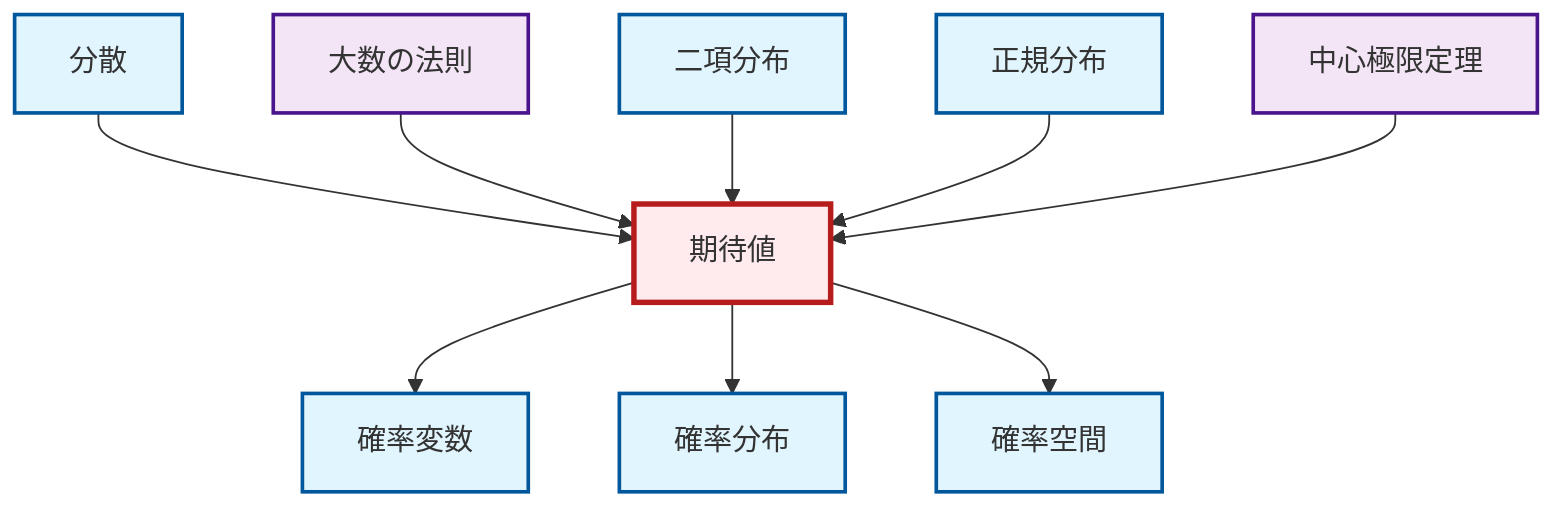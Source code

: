 graph TD
    classDef definition fill:#e1f5fe,stroke:#01579b,stroke-width:2px
    classDef theorem fill:#f3e5f5,stroke:#4a148c,stroke-width:2px
    classDef axiom fill:#fff3e0,stroke:#e65100,stroke-width:2px
    classDef example fill:#e8f5e9,stroke:#1b5e20,stroke-width:2px
    classDef current fill:#ffebee,stroke:#b71c1c,stroke-width:3px
    def-binomial-distribution["二項分布"]:::definition
    thm-law-of-large-numbers["大数の法則"]:::theorem
    def-probability-distribution["確率分布"]:::definition
    def-expectation["期待値"]:::definition
    thm-central-limit["中心極限定理"]:::theorem
    def-normal-distribution["正規分布"]:::definition
    def-random-variable["確率変数"]:::definition
    def-probability-space["確率空間"]:::definition
    def-variance["分散"]:::definition
    def-variance --> def-expectation
    thm-law-of-large-numbers --> def-expectation
    def-binomial-distribution --> def-expectation
    def-normal-distribution --> def-expectation
    def-expectation --> def-random-variable
    def-expectation --> def-probability-distribution
    def-expectation --> def-probability-space
    thm-central-limit --> def-expectation
    class def-expectation current